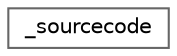 digraph "Graphical Class Hierarchy"
{
 // LATEX_PDF_SIZE
  bgcolor="transparent";
  edge [fontname=Helvetica,fontsize=10,labelfontname=Helvetica,labelfontsize=10];
  node [fontname=Helvetica,fontsize=10,shape=box,height=0.2,width=0.4];
  rankdir="LR";
  Node0 [label="_sourcecode",height=0.2,width=0.4,color="grey40", fillcolor="white", style="filled",URL="$struct__sourcecode.html",tooltip=" "];
}
